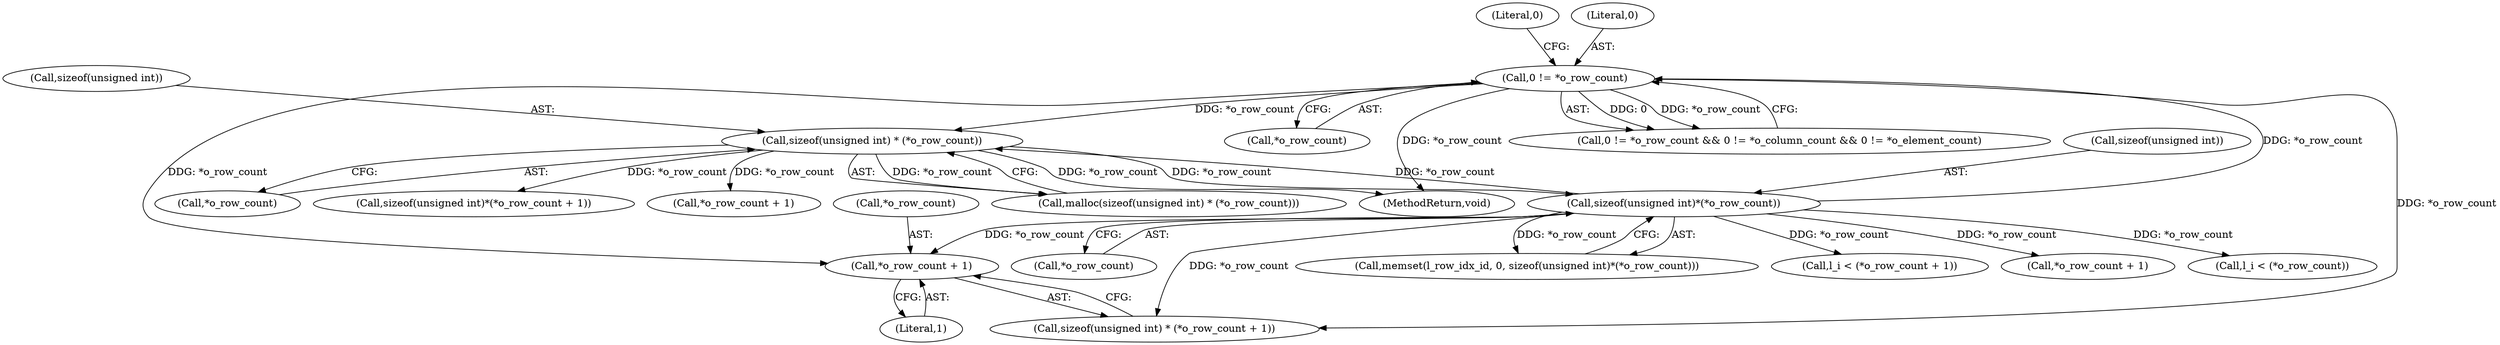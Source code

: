 digraph "0_libxsmm_151481489192e6d1997f8bde52c5c425ea41741d@pointer" {
"1000236" [label="(Call,*o_row_count + 1)"];
"1000202" [label="(Call,0 != *o_row_count)"];
"1000317" [label="(Call,sizeof(unsigned int)*(*o_row_count))"];
"1000256" [label="(Call,sizeof(unsigned int) * (*o_row_count))"];
"1000326" [label="(Call,l_i < (*o_row_count + 1))"];
"1000204" [label="(Call,*o_row_count)"];
"1000237" [label="(Call,*o_row_count)"];
"1000256" [label="(Call,sizeof(unsigned int) * (*o_row_count))"];
"1000236" [label="(Call,*o_row_count + 1)"];
"1000255" [label="(Call,malloc(sizeof(unsigned int) * (*o_row_count)))"];
"1000328" [label="(Call,*o_row_count + 1)"];
"1000428" [label="(Call,l_i < (*o_row_count))"];
"1000208" [label="(Literal,0)"];
"1000320" [label="(Call,*o_row_count)"];
"1000257" [label="(Call,sizeof(unsigned int))"];
"1000318" [label="(Call,sizeof(unsigned int))"];
"1000239" [label="(Literal,1)"];
"1000259" [label="(Call,*o_row_count)"];
"1000317" [label="(Call,sizeof(unsigned int)*(*o_row_count))"];
"1000289" [label="(Call,sizeof(unsigned int)*(*o_row_count + 1))"];
"1000201" [label="(Call,0 != *o_row_count && 0 != *o_column_count && 0 != *o_element_count)"];
"1000203" [label="(Literal,0)"];
"1000233" [label="(Call,sizeof(unsigned int) * (*o_row_count + 1))"];
"1000202" [label="(Call,0 != *o_row_count)"];
"1000460" [label="(MethodReturn,void)"];
"1000314" [label="(Call,memset(l_row_idx_id, 0, sizeof(unsigned int)*(*o_row_count)))"];
"1000292" [label="(Call,*o_row_count + 1)"];
"1000236" -> "1000233"  [label="AST: "];
"1000236" -> "1000239"  [label="CFG: "];
"1000237" -> "1000236"  [label="AST: "];
"1000239" -> "1000236"  [label="AST: "];
"1000233" -> "1000236"  [label="CFG: "];
"1000202" -> "1000236"  [label="DDG: *o_row_count"];
"1000317" -> "1000236"  [label="DDG: *o_row_count"];
"1000202" -> "1000201"  [label="AST: "];
"1000202" -> "1000204"  [label="CFG: "];
"1000203" -> "1000202"  [label="AST: "];
"1000204" -> "1000202"  [label="AST: "];
"1000208" -> "1000202"  [label="CFG: "];
"1000201" -> "1000202"  [label="CFG: "];
"1000202" -> "1000460"  [label="DDG: *o_row_count"];
"1000202" -> "1000201"  [label="DDG: 0"];
"1000202" -> "1000201"  [label="DDG: *o_row_count"];
"1000317" -> "1000202"  [label="DDG: *o_row_count"];
"1000202" -> "1000233"  [label="DDG: *o_row_count"];
"1000202" -> "1000256"  [label="DDG: *o_row_count"];
"1000317" -> "1000314"  [label="AST: "];
"1000317" -> "1000320"  [label="CFG: "];
"1000318" -> "1000317"  [label="AST: "];
"1000320" -> "1000317"  [label="AST: "];
"1000314" -> "1000317"  [label="CFG: "];
"1000317" -> "1000233"  [label="DDG: *o_row_count"];
"1000317" -> "1000256"  [label="DDG: *o_row_count"];
"1000317" -> "1000314"  [label="DDG: *o_row_count"];
"1000256" -> "1000317"  [label="DDG: *o_row_count"];
"1000317" -> "1000326"  [label="DDG: *o_row_count"];
"1000317" -> "1000328"  [label="DDG: *o_row_count"];
"1000317" -> "1000428"  [label="DDG: *o_row_count"];
"1000256" -> "1000255"  [label="AST: "];
"1000256" -> "1000259"  [label="CFG: "];
"1000257" -> "1000256"  [label="AST: "];
"1000259" -> "1000256"  [label="AST: "];
"1000255" -> "1000256"  [label="CFG: "];
"1000256" -> "1000460"  [label="DDG: *o_row_count"];
"1000256" -> "1000255"  [label="DDG: *o_row_count"];
"1000256" -> "1000289"  [label="DDG: *o_row_count"];
"1000256" -> "1000292"  [label="DDG: *o_row_count"];
}
